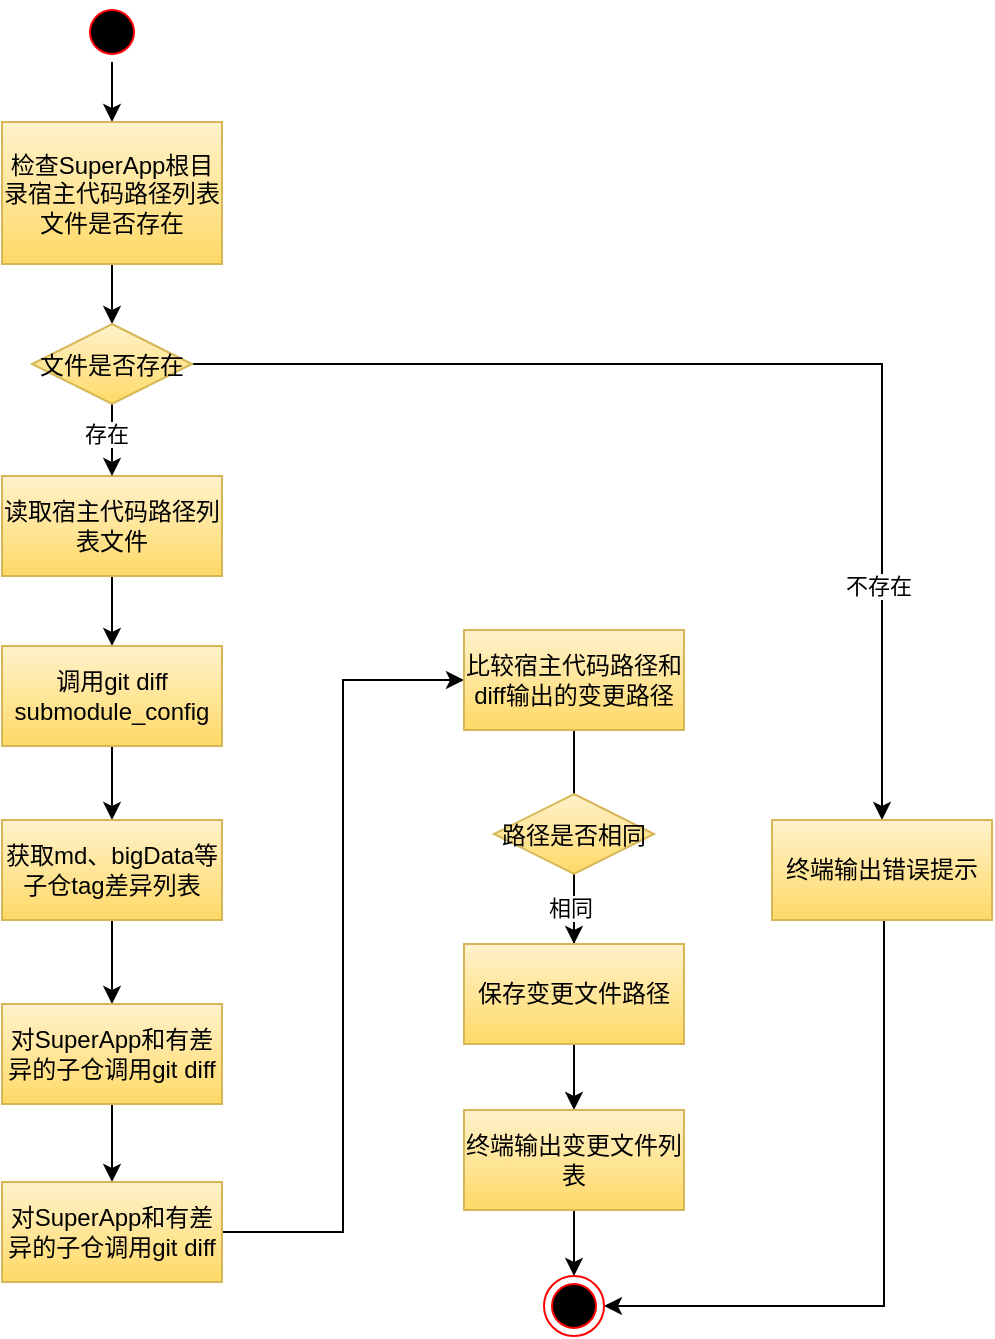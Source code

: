<mxfile version="24.0.2" type="github">
  <diagram name="Page-1" id="e7e014a7-5840-1c2e-5031-d8a46d1fe8dd">
    <mxGraphModel dx="1420" dy="732" grid="1" gridSize="10" guides="1" tooltips="1" connect="1" arrows="1" fold="1" page="1" pageScale="1" pageWidth="1169" pageHeight="826" background="none" math="0" shadow="0">
      <root>
        <mxCell id="0" />
        <mxCell id="1" parent="0" />
        <mxCell id="22feBNnHgj63h2i7hsxX-59" value="" style="edgeStyle=orthogonalEdgeStyle;rounded=0;orthogonalLoop=1;jettySize=auto;html=1;" edge="1" parent="1" source="22feBNnHgj63h2i7hsxX-47" target="15">
          <mxGeometry relative="1" as="geometry" />
        </mxCell>
        <mxCell id="22feBNnHgj63h2i7hsxX-47" value="" style="ellipse;shape=startState;fillColor=#000000;strokeColor=#ff0000;" vertex="1" parent="1">
          <mxGeometry x="189" y="99" width="30" height="30" as="geometry" />
        </mxCell>
        <mxCell id="22feBNnHgj63h2i7hsxX-50" value="" style="edgeStyle=orthogonalEdgeStyle;rounded=0;orthogonalLoop=1;jettySize=auto;html=1;" edge="1" parent="1" source="15" target="21">
          <mxGeometry relative="1" as="geometry" />
        </mxCell>
        <mxCell id="15" value="检查SuperApp根目录宿主代码路径列表文件是否存在" style="fillColor=#fff2cc;strokeColor=#d6b656;whiteSpace=wrap;gradientColor=#ffd966;" parent="1" vertex="1">
          <mxGeometry x="149" y="159" width="110" height="71" as="geometry" />
        </mxCell>
        <mxCell id="22feBNnHgj63h2i7hsxX-56" value="" style="edgeStyle=orthogonalEdgeStyle;rounded=0;orthogonalLoop=1;jettySize=auto;html=1;" edge="1" parent="1" source="16" target="22feBNnHgj63h2i7hsxX-55">
          <mxGeometry relative="1" as="geometry" />
        </mxCell>
        <mxCell id="16" value="读取宿主代码路径列表文件" style="whiteSpace=wrap;fillColor=#fff2cc;gradientColor=#ffd966;strokeColor=#d6b656;" parent="1" vertex="1">
          <mxGeometry x="149" y="336" width="110" height="50" as="geometry" />
        </mxCell>
        <mxCell id="22feBNnHgj63h2i7hsxX-51" value="" style="edgeStyle=orthogonalEdgeStyle;rounded=0;orthogonalLoop=1;jettySize=auto;html=1;" edge="1" parent="1" source="21" target="16">
          <mxGeometry relative="1" as="geometry" />
        </mxCell>
        <mxCell id="22feBNnHgj63h2i7hsxX-60" value="存在" style="edgeLabel;html=1;align=center;verticalAlign=middle;resizable=0;points=[];" vertex="1" connectable="0" parent="22feBNnHgj63h2i7hsxX-51">
          <mxGeometry x="0.28" y="-3" relative="1" as="geometry">
            <mxPoint y="-5" as="offset" />
          </mxGeometry>
        </mxCell>
        <mxCell id="22feBNnHgj63h2i7hsxX-83" style="edgeStyle=orthogonalEdgeStyle;rounded=0;orthogonalLoop=1;jettySize=auto;html=1;entryX=0.5;entryY=0;entryDx=0;entryDy=0;" edge="1" parent="1" source="21" target="22feBNnHgj63h2i7hsxX-52">
          <mxGeometry relative="1" as="geometry" />
        </mxCell>
        <mxCell id="22feBNnHgj63h2i7hsxX-84" value="不存在" style="edgeLabel;html=1;align=center;verticalAlign=middle;resizable=0;points=[];" vertex="1" connectable="0" parent="22feBNnHgj63h2i7hsxX-83">
          <mxGeometry x="0.592" y="-2" relative="1" as="geometry">
            <mxPoint as="offset" />
          </mxGeometry>
        </mxCell>
        <mxCell id="21" value="文件是否存在" style="rhombus;fillColor=#fff2cc;strokeColor=#d6b656;gradientColor=#ffd966;" parent="1" vertex="1">
          <mxGeometry x="164" y="260" width="80" height="40" as="geometry" />
        </mxCell>
        <mxCell id="22feBNnHgj63h2i7hsxX-86" style="edgeStyle=orthogonalEdgeStyle;rounded=0;orthogonalLoop=1;jettySize=auto;html=1;entryX=1;entryY=0.5;entryDx=0;entryDy=0;" edge="1" parent="1" source="22feBNnHgj63h2i7hsxX-52" target="38">
          <mxGeometry relative="1" as="geometry">
            <mxPoint x="589" y="750" as="targetPoint" />
            <Array as="points">
              <mxPoint x="590" y="751" />
            </Array>
          </mxGeometry>
        </mxCell>
        <mxCell id="22feBNnHgj63h2i7hsxX-52" value="终端输出错误提示" style="whiteSpace=wrap;fillColor=#fff2cc;gradientColor=#ffd966;strokeColor=#d6b656;" vertex="1" parent="1">
          <mxGeometry x="534" y="508" width="110" height="50" as="geometry" />
        </mxCell>
        <mxCell id="38" value="" style="ellipse;shape=endState;fillColor=#000000;strokeColor=#ff0000" parent="1" vertex="1">
          <mxGeometry x="420" y="736" width="30" height="30" as="geometry" />
        </mxCell>
        <mxCell id="22feBNnHgj63h2i7hsxX-58" value="" style="edgeStyle=orthogonalEdgeStyle;rounded=0;orthogonalLoop=1;jettySize=auto;html=1;" edge="1" parent="1" source="22feBNnHgj63h2i7hsxX-55" target="22feBNnHgj63h2i7hsxX-57">
          <mxGeometry relative="1" as="geometry" />
        </mxCell>
        <mxCell id="22feBNnHgj63h2i7hsxX-55" value="调用git diff submodule_config" style="whiteSpace=wrap;fillColor=#fff2cc;gradientColor=#ffd966;strokeColor=#d6b656;" vertex="1" parent="1">
          <mxGeometry x="149" y="421" width="110" height="50" as="geometry" />
        </mxCell>
        <mxCell id="22feBNnHgj63h2i7hsxX-64" value="" style="edgeStyle=orthogonalEdgeStyle;rounded=0;orthogonalLoop=1;jettySize=auto;html=1;" edge="1" parent="1" source="22feBNnHgj63h2i7hsxX-57" target="22feBNnHgj63h2i7hsxX-61">
          <mxGeometry relative="1" as="geometry" />
        </mxCell>
        <mxCell id="22feBNnHgj63h2i7hsxX-57" value="获取md、bigData等子仓tag差异列表" style="whiteSpace=wrap;fillColor=#fff2cc;gradientColor=#ffd966;strokeColor=#d6b656;" vertex="1" parent="1">
          <mxGeometry x="149" y="508" width="110" height="50" as="geometry" />
        </mxCell>
        <mxCell id="22feBNnHgj63h2i7hsxX-67" value="" style="edgeStyle=orthogonalEdgeStyle;rounded=0;orthogonalLoop=1;jettySize=auto;html=1;" edge="1" parent="1" source="22feBNnHgj63h2i7hsxX-61" target="22feBNnHgj63h2i7hsxX-66">
          <mxGeometry relative="1" as="geometry" />
        </mxCell>
        <mxCell id="22feBNnHgj63h2i7hsxX-61" value="对SuperApp和有差异的子仓调用git diff" style="whiteSpace=wrap;fillColor=#fff2cc;gradientColor=#ffd966;strokeColor=#d6b656;" vertex="1" parent="1">
          <mxGeometry x="149" y="600" width="110" height="50" as="geometry" />
        </mxCell>
        <mxCell id="22feBNnHgj63h2i7hsxX-73" style="edgeStyle=orthogonalEdgeStyle;rounded=0;orthogonalLoop=1;jettySize=auto;html=1;entryX=0;entryY=0.5;entryDx=0;entryDy=0;" edge="1" parent="1" source="22feBNnHgj63h2i7hsxX-66" target="22feBNnHgj63h2i7hsxX-69">
          <mxGeometry relative="1" as="geometry" />
        </mxCell>
        <mxCell id="22feBNnHgj63h2i7hsxX-66" value="对SuperApp和有差异的子仓调用git diff" style="whiteSpace=wrap;fillColor=#fff2cc;gradientColor=#ffd966;strokeColor=#d6b656;" vertex="1" parent="1">
          <mxGeometry x="149" y="689" width="110" height="50" as="geometry" />
        </mxCell>
        <mxCell id="22feBNnHgj63h2i7hsxX-80" value="" style="edgeStyle=orthogonalEdgeStyle;rounded=0;orthogonalLoop=1;jettySize=auto;html=1;" edge="1" parent="1" source="22feBNnHgj63h2i7hsxX-69" target="22feBNnHgj63h2i7hsxX-71">
          <mxGeometry relative="1" as="geometry" />
        </mxCell>
        <mxCell id="22feBNnHgj63h2i7hsxX-69" value="比较宿主代码路径和diff输出的变更路径" style="whiteSpace=wrap;fillColor=#fff2cc;gradientColor=#ffd966;strokeColor=#d6b656;" vertex="1" parent="1">
          <mxGeometry x="380" y="413" width="110" height="50" as="geometry" />
        </mxCell>
        <mxCell id="22feBNnHgj63h2i7hsxX-81" value="" style="edgeStyle=orthogonalEdgeStyle;rounded=0;orthogonalLoop=1;jettySize=auto;html=1;" edge="1" parent="1" source="22feBNnHgj63h2i7hsxX-70" target="22feBNnHgj63h2i7hsxX-75">
          <mxGeometry relative="1" as="geometry" />
        </mxCell>
        <mxCell id="22feBNnHgj63h2i7hsxX-82" value="相同" style="edgeLabel;html=1;align=center;verticalAlign=middle;resizable=0;points=[];" vertex="1" connectable="0" parent="22feBNnHgj63h2i7hsxX-81">
          <mxGeometry x="-0.712" y="-2" relative="1" as="geometry">
            <mxPoint as="offset" />
          </mxGeometry>
        </mxCell>
        <mxCell id="22feBNnHgj63h2i7hsxX-70" value="路径是否相同" style="rhombus;fillColor=#fff2cc;strokeColor=#d6b656;gradientColor=#ffd966;" vertex="1" parent="1">
          <mxGeometry x="395" y="495" width="80" height="40" as="geometry" />
        </mxCell>
        <mxCell id="22feBNnHgj63h2i7hsxX-71" value="保存变更文件路径" style="whiteSpace=wrap;fillColor=#fff2cc;gradientColor=#ffd966;strokeColor=#d6b656;" vertex="1" parent="1">
          <mxGeometry x="380" y="570" width="110" height="50" as="geometry" />
        </mxCell>
        <mxCell id="22feBNnHgj63h2i7hsxX-85" value="" style="edgeStyle=orthogonalEdgeStyle;rounded=0;orthogonalLoop=1;jettySize=auto;html=1;" edge="1" parent="1" source="22feBNnHgj63h2i7hsxX-75" target="38">
          <mxGeometry relative="1" as="geometry" />
        </mxCell>
        <mxCell id="22feBNnHgj63h2i7hsxX-75" value="终端输出变更文件列表" style="whiteSpace=wrap;fillColor=#fff2cc;gradientColor=#ffd966;strokeColor=#d6b656;" vertex="1" parent="1">
          <mxGeometry x="380" y="653" width="110" height="50" as="geometry" />
        </mxCell>
      </root>
    </mxGraphModel>
  </diagram>
</mxfile>
